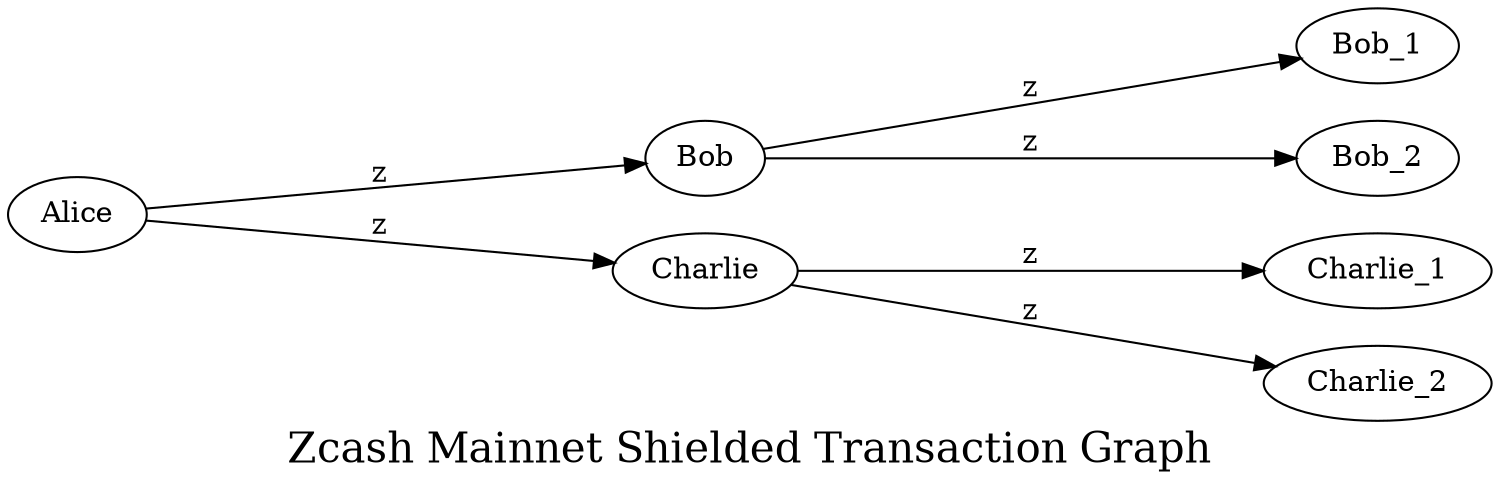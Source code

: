 digraph finite_state_machine {
    label="Zcash Mainnet Shielded Transaction Graph";
    fontsize=20;
	rankdir=LR;
    ranksep=3;
    ratio=auto;
    overlap = false;
    splines = true;
	Alice -> Bob     [label=z ];
	Alice -> Charlie [label=z ];

	Bob   -> Bob_1 [ label=z];
	Bob   -> Bob_2 [ label=z];

	Charlie   -> Charlie_1 [ label=z];
	Charlie   -> Charlie_2 [ label=z];
}
